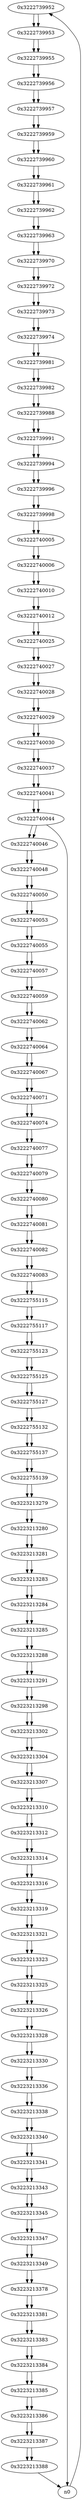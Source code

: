 digraph G{
/* nodes */
  n1 [label="0x3222739952"]
  n2 [label="0x3222739953"]
  n3 [label="0x3222739955"]
  n4 [label="0x3222739956"]
  n5 [label="0x3222739957"]
  n6 [label="0x3222739959"]
  n7 [label="0x3222739960"]
  n8 [label="0x3222739961"]
  n9 [label="0x3222739962"]
  n10 [label="0x3222739963"]
  n11 [label="0x3222739970"]
  n12 [label="0x3222739972"]
  n13 [label="0x3222739973"]
  n14 [label="0x3222739974"]
  n15 [label="0x3222739981"]
  n16 [label="0x3222739982"]
  n17 [label="0x3222739988"]
  n18 [label="0x3222739991"]
  n19 [label="0x3222739994"]
  n20 [label="0x3222739996"]
  n21 [label="0x3222739998"]
  n22 [label="0x3222740005"]
  n23 [label="0x3222740006"]
  n24 [label="0x3222740010"]
  n25 [label="0x3222740012"]
  n26 [label="0x3222740025"]
  n27 [label="0x3222740027"]
  n28 [label="0x3222740028"]
  n29 [label="0x3222740029"]
  n30 [label="0x3222740030"]
  n31 [label="0x3222740037"]
  n32 [label="0x3222740041"]
  n33 [label="0x3222740044"]
  n34 [label="0x3222740046"]
  n35 [label="0x3222740048"]
  n36 [label="0x3222740050"]
  n37 [label="0x3222740053"]
  n38 [label="0x3222740055"]
  n39 [label="0x3222740057"]
  n40 [label="0x3222740059"]
  n41 [label="0x3222740062"]
  n42 [label="0x3222740064"]
  n43 [label="0x3222740067"]
  n44 [label="0x3222740071"]
  n45 [label="0x3222740074"]
  n46 [label="0x3222740077"]
  n47 [label="0x3222740079"]
  n48 [label="0x3222740080"]
  n49 [label="0x3222740081"]
  n50 [label="0x3222740082"]
  n51 [label="0x3222740083"]
  n52 [label="0x3222755115"]
  n53 [label="0x3222755117"]
  n54 [label="0x3222755123"]
  n55 [label="0x3222755125"]
  n56 [label="0x3222755127"]
  n57 [label="0x3222755132"]
  n58 [label="0x3222755137"]
  n59 [label="0x3222755139"]
  n60 [label="0x3223213279"]
  n61 [label="0x3223213280"]
  n62 [label="0x3223213281"]
  n63 [label="0x3223213283"]
  n64 [label="0x3223213284"]
  n65 [label="0x3223213285"]
  n66 [label="0x3223213288"]
  n67 [label="0x3223213291"]
  n68 [label="0x3223213298"]
  n69 [label="0x3223213302"]
  n70 [label="0x3223213304"]
  n71 [label="0x3223213307"]
  n72 [label="0x3223213310"]
  n73 [label="0x3223213312"]
  n74 [label="0x3223213314"]
  n75 [label="0x3223213316"]
  n76 [label="0x3223213319"]
  n77 [label="0x3223213321"]
  n78 [label="0x3223213323"]
  n79 [label="0x3223213325"]
  n80 [label="0x3223213326"]
  n81 [label="0x3223213328"]
  n82 [label="0x3223213330"]
  n83 [label="0x3223213336"]
  n84 [label="0x3223213338"]
  n85 [label="0x3223213340"]
  n86 [label="0x3223213341"]
  n87 [label="0x3223213343"]
  n88 [label="0x3223213345"]
  n89 [label="0x3223213347"]
  n90 [label="0x3223213349"]
  n91 [label="0x3223213378"]
  n92 [label="0x3223213381"]
  n93 [label="0x3223213383"]
  n94 [label="0x3223213384"]
  n95 [label="0x3223213385"]
  n96 [label="0x3223213386"]
  n97 [label="0x3223213387"]
  n98 [label="0x3223213388"]
/* edges */
n1 -> n2;
n0 -> n1;
n2 -> n3;
n1 -> n2;
n3 -> n4;
n2 -> n3;
n4 -> n5;
n3 -> n4;
n5 -> n6;
n4 -> n5;
n6 -> n7;
n5 -> n6;
n7 -> n8;
n6 -> n7;
n8 -> n9;
n7 -> n8;
n9 -> n10;
n8 -> n9;
n10 -> n11;
n9 -> n10;
n11 -> n12;
n10 -> n11;
n12 -> n13;
n11 -> n12;
n13 -> n14;
n12 -> n13;
n14 -> n15;
n13 -> n14;
n15 -> n16;
n14 -> n15;
n16 -> n17;
n15 -> n16;
n17 -> n18;
n16 -> n17;
n18 -> n19;
n17 -> n18;
n19 -> n20;
n18 -> n19;
n20 -> n21;
n19 -> n20;
n21 -> n22;
n20 -> n21;
n22 -> n23;
n21 -> n22;
n23 -> n24;
n22 -> n23;
n24 -> n25;
n23 -> n24;
n25 -> n26;
n24 -> n25;
n26 -> n27;
n25 -> n26;
n27 -> n28;
n26 -> n27;
n28 -> n29;
n27 -> n28;
n29 -> n30;
n28 -> n29;
n30 -> n31;
n29 -> n30;
n31 -> n32;
n30 -> n31;
n32 -> n33;
n31 -> n32;
n33 -> n34;
n33 -> n0;
n32 -> n33;
n34 -> n35;
n33 -> n34;
n35 -> n36;
n34 -> n35;
n36 -> n37;
n35 -> n36;
n37 -> n38;
n36 -> n37;
n38 -> n39;
n37 -> n38;
n39 -> n40;
n38 -> n39;
n40 -> n41;
n39 -> n40;
n41 -> n42;
n40 -> n41;
n42 -> n43;
n41 -> n42;
n43 -> n44;
n42 -> n43;
n44 -> n45;
n43 -> n44;
n45 -> n46;
n44 -> n45;
n46 -> n47;
n45 -> n46;
n47 -> n48;
n46 -> n47;
n48 -> n49;
n47 -> n48;
n49 -> n50;
n48 -> n49;
n50 -> n51;
n49 -> n50;
n51 -> n52;
n50 -> n51;
n52 -> n53;
n51 -> n52;
n53 -> n54;
n52 -> n53;
n54 -> n55;
n53 -> n54;
n55 -> n56;
n54 -> n55;
n56 -> n57;
n55 -> n56;
n57 -> n58;
n56 -> n57;
n58 -> n59;
n57 -> n58;
n59 -> n60;
n58 -> n59;
n60 -> n61;
n59 -> n60;
n61 -> n62;
n60 -> n61;
n62 -> n63;
n61 -> n62;
n63 -> n64;
n62 -> n63;
n64 -> n65;
n63 -> n64;
n65 -> n66;
n64 -> n65;
n66 -> n67;
n65 -> n66;
n67 -> n68;
n66 -> n67;
n68 -> n69;
n67 -> n68;
n69 -> n70;
n68 -> n69;
n70 -> n71;
n69 -> n70;
n71 -> n72;
n70 -> n71;
n72 -> n73;
n71 -> n72;
n73 -> n74;
n72 -> n73;
n74 -> n75;
n73 -> n74;
n75 -> n76;
n74 -> n75;
n76 -> n77;
n75 -> n76;
n77 -> n78;
n76 -> n77;
n78 -> n79;
n77 -> n78;
n79 -> n80;
n78 -> n79;
n80 -> n81;
n79 -> n80;
n81 -> n82;
n80 -> n81;
n82 -> n83;
n81 -> n82;
n83 -> n84;
n82 -> n83;
n84 -> n85;
n83 -> n84;
n85 -> n86;
n84 -> n85;
n86 -> n87;
n85 -> n86;
n87 -> n88;
n86 -> n87;
n88 -> n89;
n87 -> n88;
n89 -> n90;
n88 -> n89;
n90 -> n91;
n89 -> n90;
n91 -> n92;
n90 -> n91;
n92 -> n93;
n91 -> n92;
n93 -> n94;
n92 -> n93;
n94 -> n95;
n93 -> n94;
n95 -> n96;
n94 -> n95;
n96 -> n97;
n95 -> n96;
n97 -> n98;
n96 -> n97;
n98 -> n0;
n97 -> n98;
}
